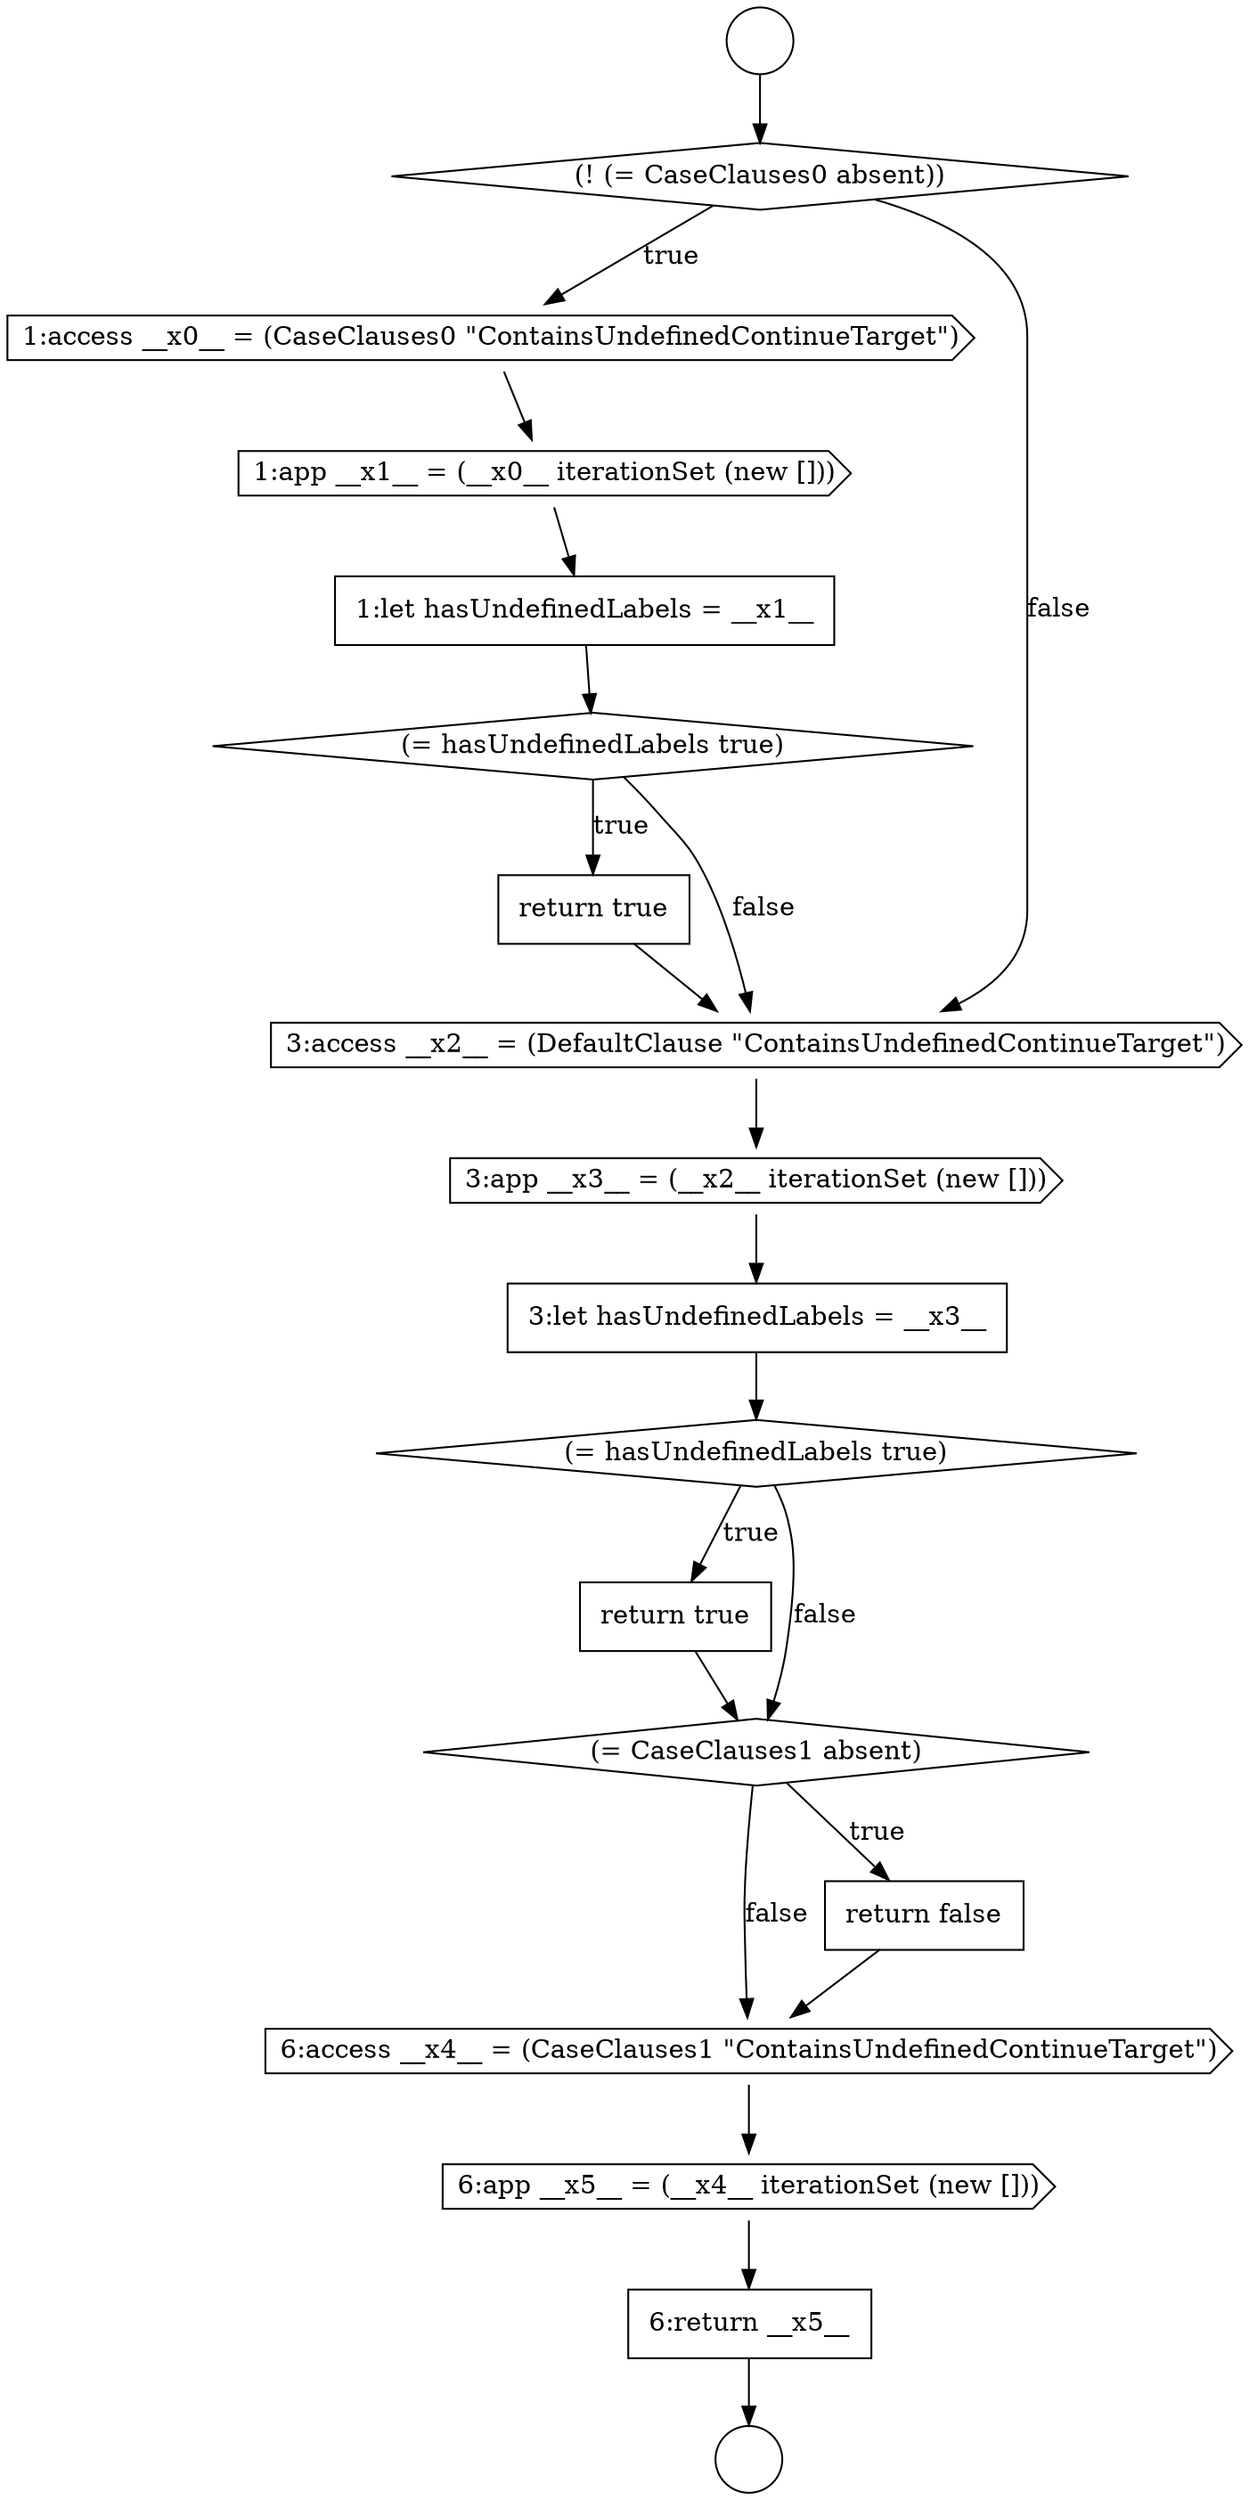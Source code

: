 digraph {
  node7072 [shape=cds, label=<<font color="black">3:app __x3__ = (__x2__ iterationSet (new []))</font>> color="black" fillcolor="white" style=filled]
  node7068 [shape=none, margin=0, label=<<font color="black">
    <table border="0" cellborder="1" cellspacing="0" cellpadding="10">
      <tr><td align="left">1:let hasUndefinedLabels = __x1__</td></tr>
    </table>
  </font>> color="black" fillcolor="white" style=filled]
  node7075 [shape=none, margin=0, label=<<font color="black">
    <table border="0" cellborder="1" cellspacing="0" cellpadding="10">
      <tr><td align="left">return true</td></tr>
    </table>
  </font>> color="black" fillcolor="white" style=filled]
  node7078 [shape=cds, label=<<font color="black">6:access __x4__ = (CaseClauses1 &quot;ContainsUndefinedContinueTarget&quot;)</font>> color="black" fillcolor="white" style=filled]
  node7063 [shape=circle label=" " color="black" fillcolor="white" style=filled]
  node7065 [shape=diamond, label=<<font color="black">(! (= CaseClauses0 absent))</font>> color="black" fillcolor="white" style=filled]
  node7069 [shape=diamond, label=<<font color="black">(= hasUndefinedLabels true)</font>> color="black" fillcolor="white" style=filled]
  node7074 [shape=diamond, label=<<font color="black">(= hasUndefinedLabels true)</font>> color="black" fillcolor="white" style=filled]
  node7073 [shape=none, margin=0, label=<<font color="black">
    <table border="0" cellborder="1" cellspacing="0" cellpadding="10">
      <tr><td align="left">3:let hasUndefinedLabels = __x3__</td></tr>
    </table>
  </font>> color="black" fillcolor="white" style=filled]
  node7077 [shape=none, margin=0, label=<<font color="black">
    <table border="0" cellborder="1" cellspacing="0" cellpadding="10">
      <tr><td align="left">return false</td></tr>
    </table>
  </font>> color="black" fillcolor="white" style=filled]
  node7066 [shape=cds, label=<<font color="black">1:access __x0__ = (CaseClauses0 &quot;ContainsUndefinedContinueTarget&quot;)</font>> color="black" fillcolor="white" style=filled]
  node7070 [shape=none, margin=0, label=<<font color="black">
    <table border="0" cellborder="1" cellspacing="0" cellpadding="10">
      <tr><td align="left">return true</td></tr>
    </table>
  </font>> color="black" fillcolor="white" style=filled]
  node7067 [shape=cds, label=<<font color="black">1:app __x1__ = (__x0__ iterationSet (new []))</font>> color="black" fillcolor="white" style=filled]
  node7080 [shape=none, margin=0, label=<<font color="black">
    <table border="0" cellborder="1" cellspacing="0" cellpadding="10">
      <tr><td align="left">6:return __x5__</td></tr>
    </table>
  </font>> color="black" fillcolor="white" style=filled]
  node7076 [shape=diamond, label=<<font color="black">(= CaseClauses1 absent)</font>> color="black" fillcolor="white" style=filled]
  node7071 [shape=cds, label=<<font color="black">3:access __x2__ = (DefaultClause &quot;ContainsUndefinedContinueTarget&quot;)</font>> color="black" fillcolor="white" style=filled]
  node7064 [shape=circle label=" " color="black" fillcolor="white" style=filled]
  node7079 [shape=cds, label=<<font color="black">6:app __x5__ = (__x4__ iterationSet (new []))</font>> color="black" fillcolor="white" style=filled]
  node7067 -> node7068 [ color="black"]
  node7074 -> node7075 [label=<<font color="black">true</font>> color="black"]
  node7074 -> node7076 [label=<<font color="black">false</font>> color="black"]
  node7075 -> node7076 [ color="black"]
  node7080 -> node7064 [ color="black"]
  node7068 -> node7069 [ color="black"]
  node7077 -> node7078 [ color="black"]
  node7070 -> node7071 [ color="black"]
  node7065 -> node7066 [label=<<font color="black">true</font>> color="black"]
  node7065 -> node7071 [label=<<font color="black">false</font>> color="black"]
  node7072 -> node7073 [ color="black"]
  node7078 -> node7079 [ color="black"]
  node7079 -> node7080 [ color="black"]
  node7073 -> node7074 [ color="black"]
  node7071 -> node7072 [ color="black"]
  node7069 -> node7070 [label=<<font color="black">true</font>> color="black"]
  node7069 -> node7071 [label=<<font color="black">false</font>> color="black"]
  node7066 -> node7067 [ color="black"]
  node7076 -> node7077 [label=<<font color="black">true</font>> color="black"]
  node7076 -> node7078 [label=<<font color="black">false</font>> color="black"]
  node7063 -> node7065 [ color="black"]
}
